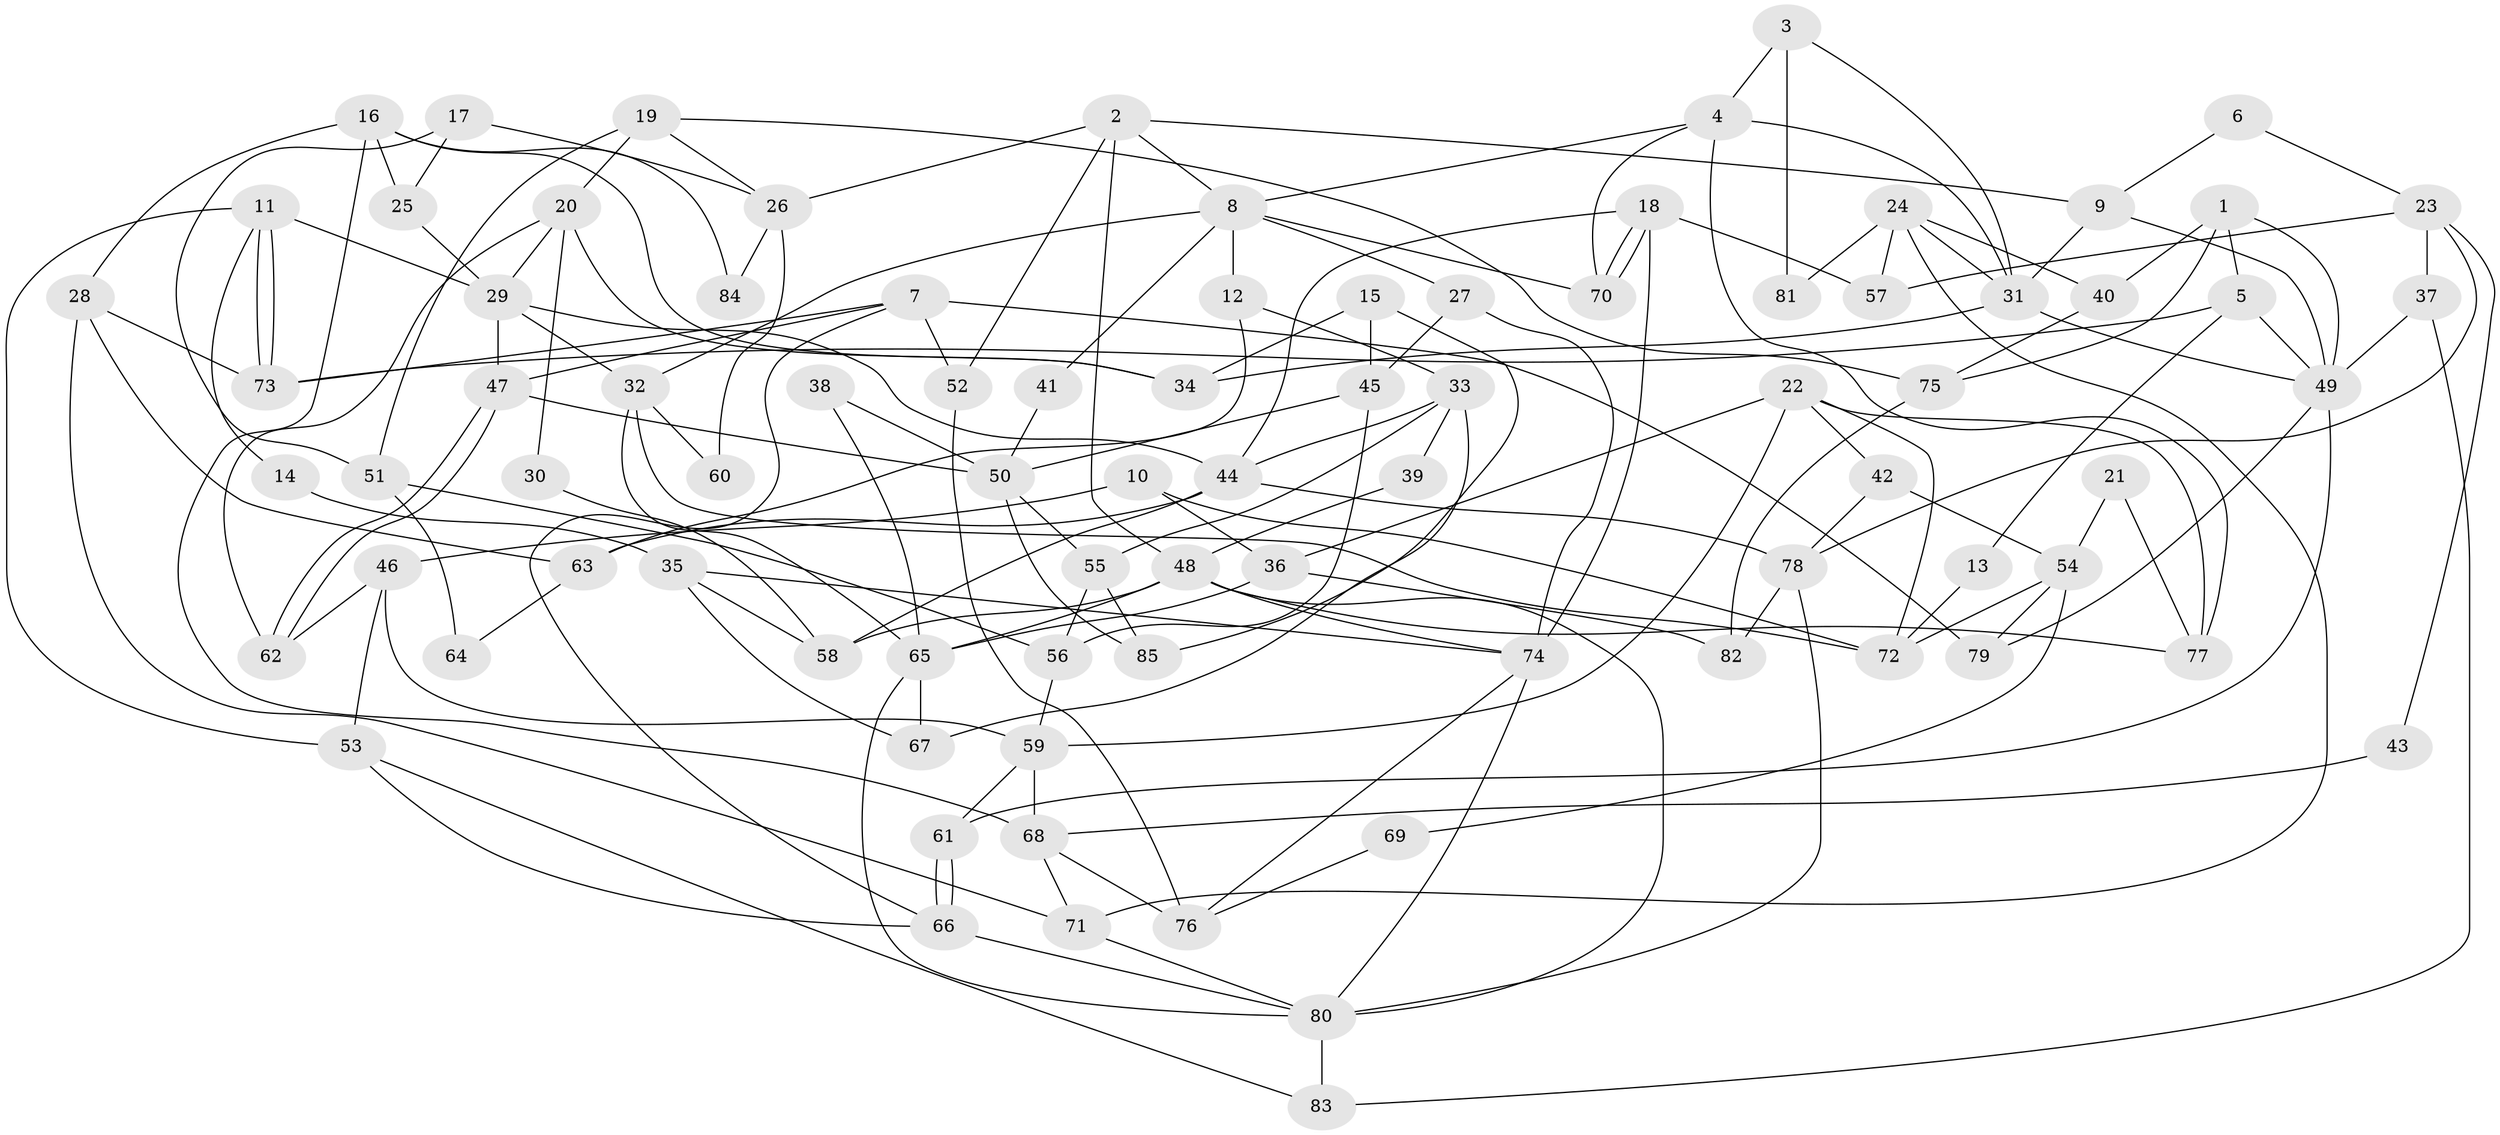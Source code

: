 // coarse degree distribution, {4: 0.18867924528301888, 6: 0.1320754716981132, 5: 0.20754716981132076, 2: 0.11320754716981132, 7: 0.07547169811320754, 3: 0.1509433962264151, 8: 0.07547169811320754, 9: 0.05660377358490566}
// Generated by graph-tools (version 1.1) at 2025/41/03/06/25 10:41:53]
// undirected, 85 vertices, 170 edges
graph export_dot {
graph [start="1"]
  node [color=gray90,style=filled];
  1;
  2;
  3;
  4;
  5;
  6;
  7;
  8;
  9;
  10;
  11;
  12;
  13;
  14;
  15;
  16;
  17;
  18;
  19;
  20;
  21;
  22;
  23;
  24;
  25;
  26;
  27;
  28;
  29;
  30;
  31;
  32;
  33;
  34;
  35;
  36;
  37;
  38;
  39;
  40;
  41;
  42;
  43;
  44;
  45;
  46;
  47;
  48;
  49;
  50;
  51;
  52;
  53;
  54;
  55;
  56;
  57;
  58;
  59;
  60;
  61;
  62;
  63;
  64;
  65;
  66;
  67;
  68;
  69;
  70;
  71;
  72;
  73;
  74;
  75;
  76;
  77;
  78;
  79;
  80;
  81;
  82;
  83;
  84;
  85;
  1 -- 5;
  1 -- 75;
  1 -- 40;
  1 -- 49;
  2 -- 9;
  2 -- 48;
  2 -- 8;
  2 -- 26;
  2 -- 52;
  3 -- 4;
  3 -- 31;
  3 -- 81;
  4 -- 70;
  4 -- 8;
  4 -- 31;
  4 -- 77;
  5 -- 49;
  5 -- 73;
  5 -- 13;
  6 -- 23;
  6 -- 9;
  7 -- 47;
  7 -- 52;
  7 -- 66;
  7 -- 73;
  7 -- 79;
  8 -- 32;
  8 -- 12;
  8 -- 27;
  8 -- 41;
  8 -- 70;
  9 -- 49;
  9 -- 31;
  10 -- 36;
  10 -- 46;
  10 -- 72;
  11 -- 53;
  11 -- 73;
  11 -- 73;
  11 -- 14;
  11 -- 29;
  12 -- 33;
  12 -- 63;
  13 -- 72;
  14 -- 35;
  15 -- 34;
  15 -- 45;
  15 -- 85;
  16 -- 28;
  16 -- 68;
  16 -- 25;
  16 -- 34;
  16 -- 84;
  17 -- 26;
  17 -- 25;
  17 -- 51;
  18 -- 70;
  18 -- 70;
  18 -- 74;
  18 -- 44;
  18 -- 57;
  19 -- 51;
  19 -- 20;
  19 -- 26;
  19 -- 75;
  20 -- 34;
  20 -- 29;
  20 -- 30;
  20 -- 62;
  21 -- 77;
  21 -- 54;
  22 -- 36;
  22 -- 77;
  22 -- 42;
  22 -- 59;
  22 -- 72;
  23 -- 37;
  23 -- 78;
  23 -- 43;
  23 -- 57;
  24 -- 31;
  24 -- 57;
  24 -- 40;
  24 -- 71;
  24 -- 81;
  25 -- 29;
  26 -- 60;
  26 -- 84;
  27 -- 45;
  27 -- 74;
  28 -- 73;
  28 -- 71;
  28 -- 63;
  29 -- 44;
  29 -- 32;
  29 -- 47;
  30 -- 58;
  31 -- 49;
  31 -- 34;
  32 -- 72;
  32 -- 60;
  32 -- 65;
  33 -- 44;
  33 -- 67;
  33 -- 39;
  33 -- 55;
  35 -- 74;
  35 -- 58;
  35 -- 67;
  36 -- 82;
  36 -- 65;
  37 -- 83;
  37 -- 49;
  38 -- 65;
  38 -- 50;
  39 -- 48;
  40 -- 75;
  41 -- 50;
  42 -- 78;
  42 -- 54;
  43 -- 68;
  44 -- 63;
  44 -- 58;
  44 -- 78;
  45 -- 50;
  45 -- 56;
  46 -- 59;
  46 -- 62;
  46 -- 53;
  47 -- 62;
  47 -- 62;
  47 -- 50;
  48 -- 80;
  48 -- 74;
  48 -- 58;
  48 -- 65;
  48 -- 77;
  49 -- 79;
  49 -- 61;
  50 -- 85;
  50 -- 55;
  51 -- 56;
  51 -- 64;
  52 -- 76;
  53 -- 66;
  53 -- 83;
  54 -- 72;
  54 -- 69;
  54 -- 79;
  55 -- 56;
  55 -- 85;
  56 -- 59;
  59 -- 61;
  59 -- 68;
  61 -- 66;
  61 -- 66;
  63 -- 64;
  65 -- 67;
  65 -- 80;
  66 -- 80;
  68 -- 71;
  68 -- 76;
  69 -- 76;
  71 -- 80;
  74 -- 80;
  74 -- 76;
  75 -- 82;
  78 -- 80;
  78 -- 82;
  80 -- 83;
}
